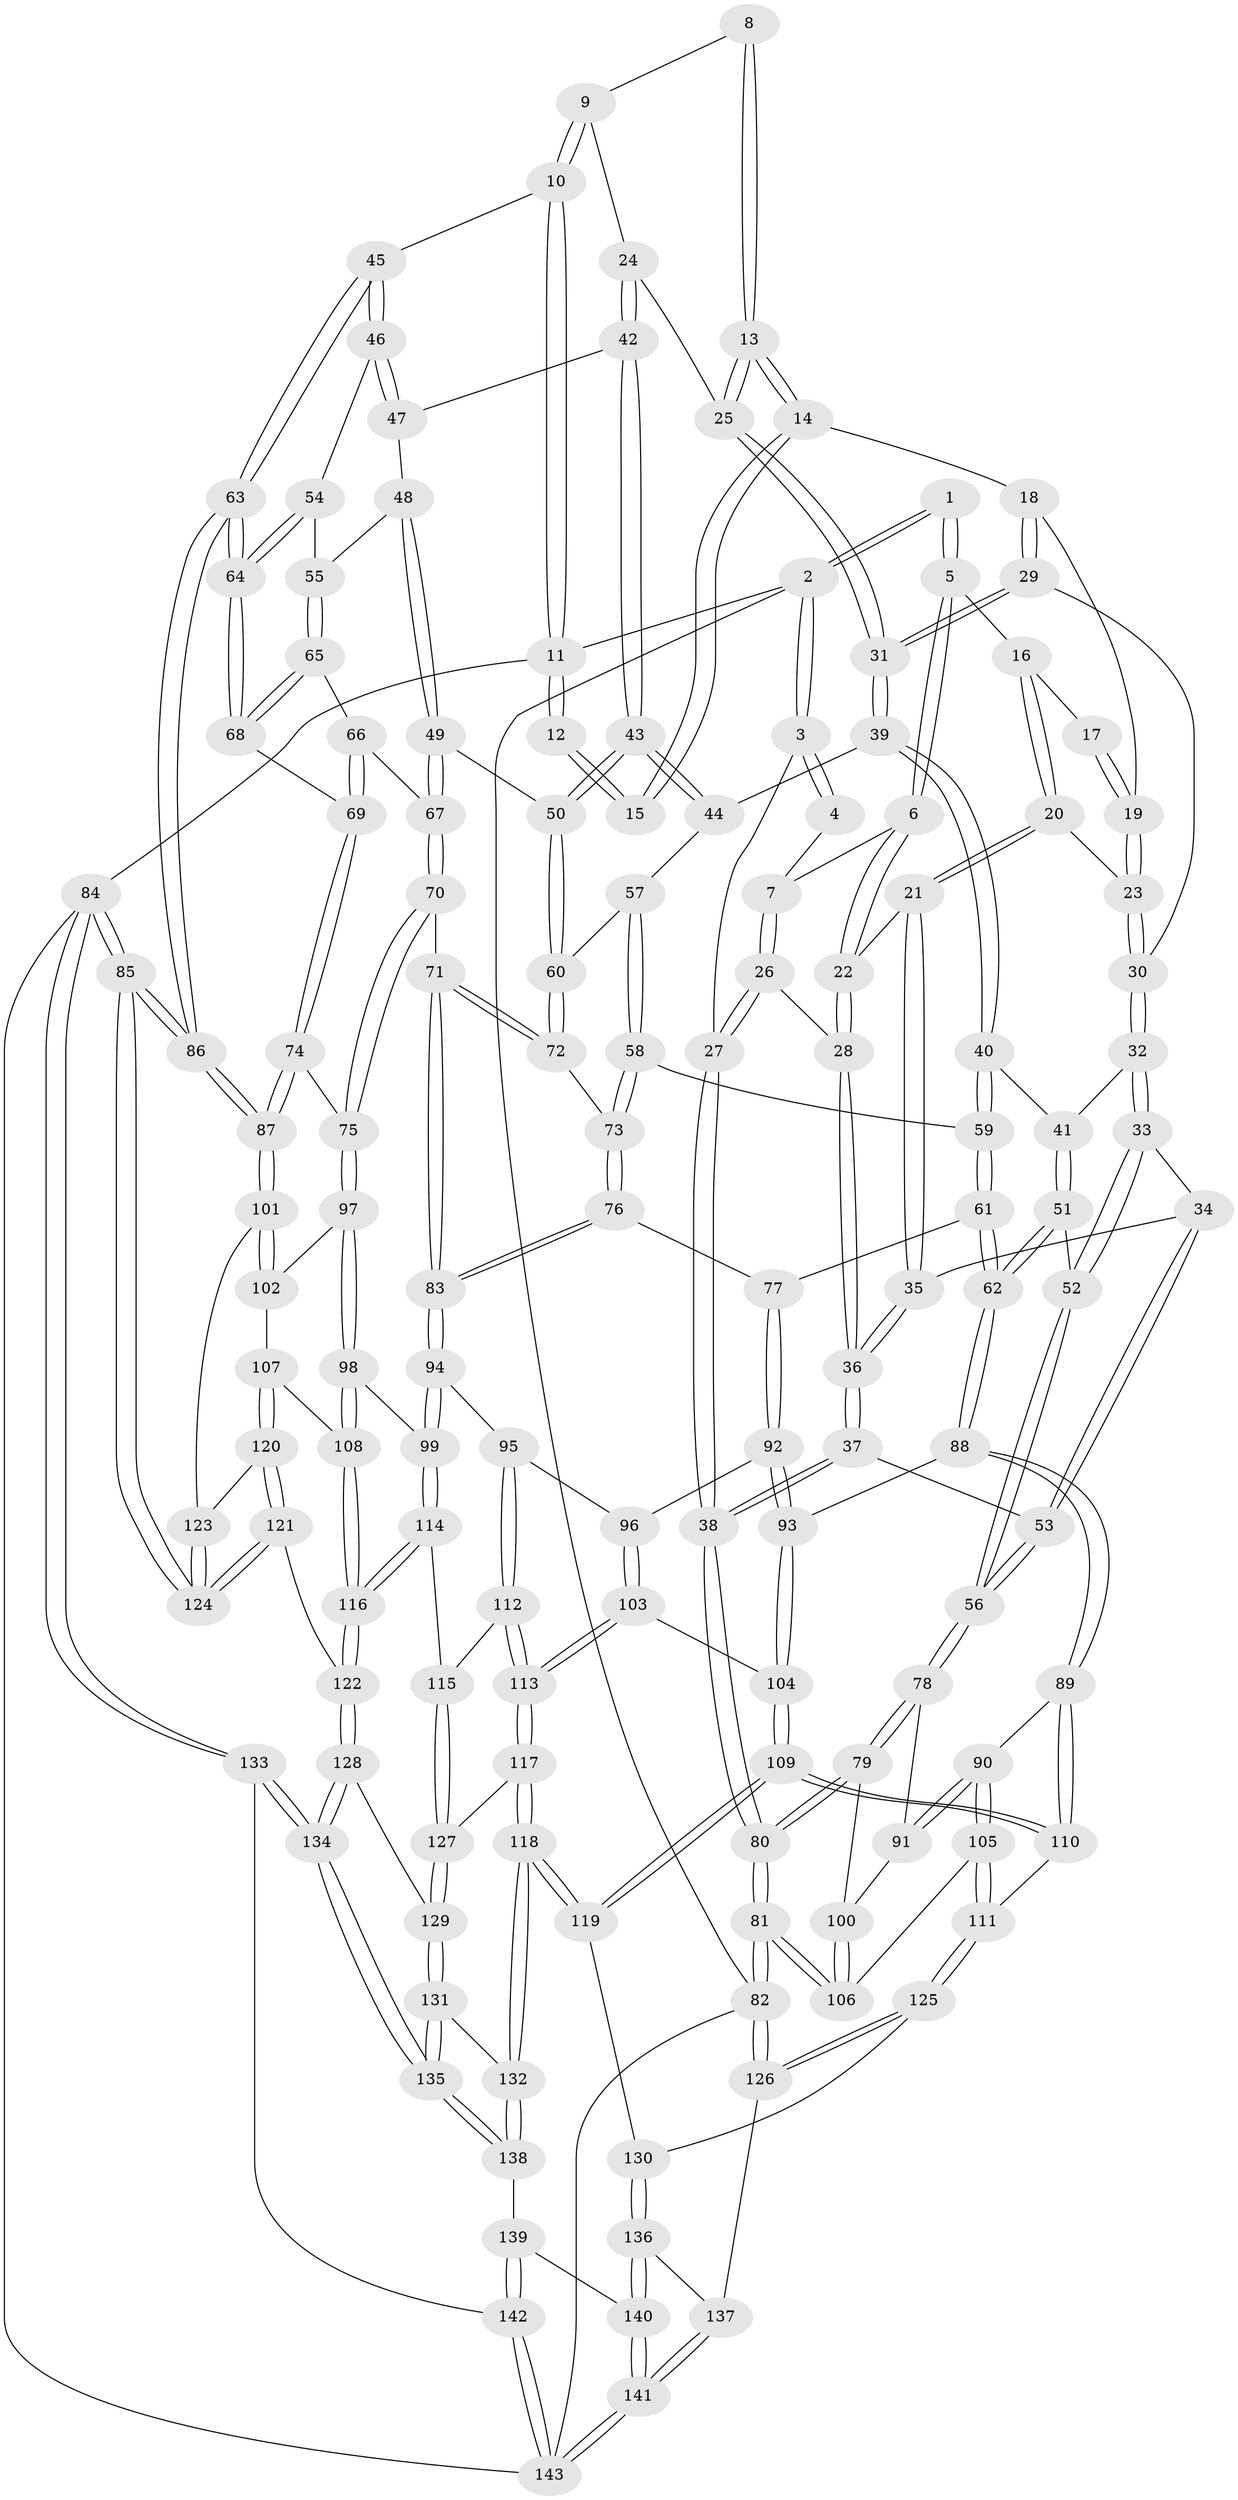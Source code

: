 // coarse degree distribution, {4: 0.42, 6: 0.12, 2: 0.01, 3: 0.08, 5: 0.35, 7: 0.01, 8: 0.01}
// Generated by graph-tools (version 1.1) at 2025/52/02/27/25 19:52:36]
// undirected, 143 vertices, 354 edges
graph export_dot {
graph [start="1"]
  node [color=gray90,style=filled];
  1 [pos="+0.2626491676498485+0"];
  2 [pos="+0+0"];
  3 [pos="+0+0"];
  4 [pos="+0.05565098263066315+0.05829575401767017"];
  5 [pos="+0.2928502907937113+0"];
  6 [pos="+0.14177764795270587+0.08611338656980753"];
  7 [pos="+0.09857491125754105+0.10136135075755462"];
  8 [pos="+0.829333627444085+0.05849031553678648"];
  9 [pos="+0.8698789134655064+0.07480283341678275"];
  10 [pos="+1+0"];
  11 [pos="+1+0"];
  12 [pos="+0.6877945801779651+0"];
  13 [pos="+0.695074996964424+0.09364375245406029"];
  14 [pos="+0.6220265198895046+0"];
  15 [pos="+0.5997134438328866+0"];
  16 [pos="+0.3273719107135452+0"];
  17 [pos="+0.5017570579920163+0"];
  18 [pos="+0.5410063364804331+0.10945660492466444"];
  19 [pos="+0.48062333833294224+0.11812227596702782"];
  20 [pos="+0.34798105334792356+0.12694158382137535"];
  21 [pos="+0.26192795881319925+0.18867921679317673"];
  22 [pos="+0.19688007582068348+0.173763788256189"];
  23 [pos="+0.3739941810535444+0.14901783202642263"];
  24 [pos="+0.7684895125696867+0.19546239825627454"];
  25 [pos="+0.7071755591947763+0.1511538763807231"];
  26 [pos="+0.04087171184168692+0.17080203640544067"];
  27 [pos="+0+0.20892222289417872"];
  28 [pos="+0.11896006425450348+0.22334549935524342"];
  29 [pos="+0.5471309031786032+0.18109406276153653"];
  30 [pos="+0.4057798879832965+0.194901293321134"];
  31 [pos="+0.5963625228264026+0.23132529506551328"];
  32 [pos="+0.418902202260908+0.25661539319871063"];
  33 [pos="+0.3409957908608608+0.3284996448830681"];
  34 [pos="+0.2887027167575356+0.3073629569416816"];
  35 [pos="+0.2584842688849617+0.2202099308243092"];
  36 [pos="+0.12649640986245747+0.34619771390478904"];
  37 [pos="+0.12370945289037838+0.35704832011117366"];
  38 [pos="+0+0.37806865073895735"];
  39 [pos="+0.5836687875285871+0.2888805999332276"];
  40 [pos="+0.5682100176566247+0.30800623400416727"];
  41 [pos="+0.45779344331375144+0.287873769401236"];
  42 [pos="+0.791724652865383+0.22873856080434163"];
  43 [pos="+0.7532351927214668+0.31952600749721105"];
  44 [pos="+0.730815458096533+0.322482239943296"];
  45 [pos="+1+0.1249937256692163"];
  46 [pos="+1+0.22526752072745204"];
  47 [pos="+0.8989849158796553+0.2407637513439419"];
  48 [pos="+0.8634446662269349+0.3471797296365157"];
  49 [pos="+0.8034211077328922+0.38634222255640227"];
  50 [pos="+0.7703674687127299+0.360552464339001"];
  51 [pos="+0.42028748662095505+0.44823153575438995"];
  52 [pos="+0.35486748495532294+0.40475019469126894"];
  53 [pos="+0.1725003550662963+0.4004073546205968"];
  54 [pos="+0.92024533102991+0.38276916631197183"];
  55 [pos="+0.9117541812550853+0.38816532755159144"];
  56 [pos="+0.19874528124903024+0.4549284951677732"];
  57 [pos="+0.6748377256369518+0.37897119026481346"];
  58 [pos="+0.6082876478021444+0.4251870748569983"];
  59 [pos="+0.5731308497098182+0.4106466489888127"];
  60 [pos="+0.7275402764309203+0.41635183727445"];
  61 [pos="+0.5180193721589138+0.4537378298324425"];
  62 [pos="+0.44437650144261076+0.4821527777646305"];
  63 [pos="+1+0.5624871094995416"];
  64 [pos="+1+0.46899899150205904"];
  65 [pos="+0.910427636402924+0.3900073108685285"];
  66 [pos="+0.863559325612427+0.4075128052259775"];
  67 [pos="+0.8065752940496582+0.3918477718618336"];
  68 [pos="+0.914927309671188+0.4327762565297928"];
  69 [pos="+0.8828129674171618+0.4855976913023535"];
  70 [pos="+0.8028982812063161+0.5104618953371349"];
  71 [pos="+0.7626722766191538+0.5060402570693671"];
  72 [pos="+0.7227716549942214+0.42466719637826394"];
  73 [pos="+0.6337593334097349+0.4466972660075622"];
  74 [pos="+0.8771297636767458+0.5161439892317418"];
  75 [pos="+0.8209006046464522+0.524718529853486"];
  76 [pos="+0.6623517957367394+0.5071525241905308"];
  77 [pos="+0.5800010558477731+0.5405851846185267"];
  78 [pos="+0.19858213026732405+0.46160984474900724"];
  79 [pos="+0+0.5295272283177541"];
  80 [pos="+0+0.5302268423552471"];
  81 [pos="+0+0.6502962659953061"];
  82 [pos="+0+0.8599213196445765"];
  83 [pos="+0.683080991159024+0.5307851280731135"];
  84 [pos="+1+1"];
  85 [pos="+1+1"];
  86 [pos="+1+0.6105798910130213"];
  87 [pos="+1+0.6032443668686723"];
  88 [pos="+0.43254212276602555+0.5193238840332352"];
  89 [pos="+0.2994915419749245+0.5714249315814951"];
  90 [pos="+0.2940160318915436+0.56814259871701"];
  91 [pos="+0.202680108976378+0.48218559289656987"];
  92 [pos="+0.5799837347885334+0.5568163056253961"];
  93 [pos="+0.45927651237289513+0.5756685441163282"];
  94 [pos="+0.671960336290578+0.5891901028491288"];
  95 [pos="+0.6258896611626783+0.6103338804544048"];
  96 [pos="+0.5907602966129257+0.5795216265021741"];
  97 [pos="+0.8119088098492705+0.5734214031918644"];
  98 [pos="+0.7167870243690728+0.6168555643239768"];
  99 [pos="+0.7010589821557032+0.6156482806663827"];
  100 [pos="+0.14216828654344227+0.5668173262828112"];
  101 [pos="+0.9303223434850563+0.6469704831266933"];
  102 [pos="+0.8179488263359276+0.5974620453649645"];
  103 [pos="+0.4750905983544765+0.6123632128515946"];
  104 [pos="+0.4680044154895215+0.6040078382410853"];
  105 [pos="+0.14301195617093343+0.6612532681351937"];
  106 [pos="+0.1344779476479353+0.6517937278961246"];
  107 [pos="+0.8087134189800744+0.6517393442762447"];
  108 [pos="+0.7646654597343374+0.6533970463321528"];
  109 [pos="+0.33372601419512626+0.7109925968013568"];
  110 [pos="+0.3033580047701985+0.652507333053998"];
  111 [pos="+0.15585893058208+0.6854204161059622"];
  112 [pos="+0.5913541213995674+0.6687603873277485"];
  113 [pos="+0.5218830162533046+0.691574141315245"];
  114 [pos="+0.6997752776279502+0.6979364247762335"];
  115 [pos="+0.6468870673189436+0.7099136753657049"];
  116 [pos="+0.7288000096155504+0.7178153858320627"];
  117 [pos="+0.5198452910802552+0.6982749380256212"];
  118 [pos="+0.45234140975872156+0.8304701080276229"];
  119 [pos="+0.338887528996079+0.7654565671353775"];
  120 [pos="+0.8189970626336366+0.6726168889052985"];
  121 [pos="+0.811909586605199+0.7838089123446006"];
  122 [pos="+0.775697731339114+0.7831126871281034"];
  123 [pos="+0.9239082620240033+0.6509648477422371"];
  124 [pos="+0.8210984069303798+0.7885258183667891"];
  125 [pos="+0.15829378711030134+0.7168285784888414"];
  126 [pos="+0+0.8573960078463866"];
  127 [pos="+0.64072966876327+0.7840302340156619"];
  128 [pos="+0.7193213845602473+0.8174135459218922"];
  129 [pos="+0.6463962802939186+0.8092529084632124"];
  130 [pos="+0.22624077250563215+0.8113606632942737"];
  131 [pos="+0.6112804951909991+0.8340920105368224"];
  132 [pos="+0.4583767163146881+0.8449835079524199"];
  133 [pos="+0.782989840800345+1"];
  134 [pos="+0.7082336503541963+1"];
  135 [pos="+0.6814010693871053+1"];
  136 [pos="+0.22472525029306717+0.814535836453408"];
  137 [pos="+0.10749424158148077+0.8939555770670358"];
  138 [pos="+0.45662584944171175+0.8664120938296812"];
  139 [pos="+0.45109068282192477+0.8778745872540704"];
  140 [pos="+0.27495698871335755+0.9366162484602066"];
  141 [pos="+0.22777494064981843+1"];
  142 [pos="+0.3990211026446229+1"];
  143 [pos="+0.25240135041101336+1"];
  1 -- 2;
  1 -- 2;
  1 -- 5;
  1 -- 5;
  2 -- 3;
  2 -- 3;
  2 -- 11;
  2 -- 82;
  3 -- 4;
  3 -- 4;
  3 -- 27;
  4 -- 7;
  5 -- 6;
  5 -- 6;
  5 -- 16;
  6 -- 7;
  6 -- 22;
  6 -- 22;
  7 -- 26;
  7 -- 26;
  8 -- 9;
  8 -- 13;
  8 -- 13;
  9 -- 10;
  9 -- 10;
  9 -- 24;
  10 -- 11;
  10 -- 11;
  10 -- 45;
  11 -- 12;
  11 -- 12;
  11 -- 84;
  12 -- 15;
  12 -- 15;
  13 -- 14;
  13 -- 14;
  13 -- 25;
  13 -- 25;
  14 -- 15;
  14 -- 15;
  14 -- 18;
  16 -- 17;
  16 -- 20;
  16 -- 20;
  17 -- 19;
  17 -- 19;
  18 -- 19;
  18 -- 29;
  18 -- 29;
  19 -- 23;
  19 -- 23;
  20 -- 21;
  20 -- 21;
  20 -- 23;
  21 -- 22;
  21 -- 35;
  21 -- 35;
  22 -- 28;
  22 -- 28;
  23 -- 30;
  23 -- 30;
  24 -- 25;
  24 -- 42;
  24 -- 42;
  25 -- 31;
  25 -- 31;
  26 -- 27;
  26 -- 27;
  26 -- 28;
  27 -- 38;
  27 -- 38;
  28 -- 36;
  28 -- 36;
  29 -- 30;
  29 -- 31;
  29 -- 31;
  30 -- 32;
  30 -- 32;
  31 -- 39;
  31 -- 39;
  32 -- 33;
  32 -- 33;
  32 -- 41;
  33 -- 34;
  33 -- 52;
  33 -- 52;
  34 -- 35;
  34 -- 53;
  34 -- 53;
  35 -- 36;
  35 -- 36;
  36 -- 37;
  36 -- 37;
  37 -- 38;
  37 -- 38;
  37 -- 53;
  38 -- 80;
  38 -- 80;
  39 -- 40;
  39 -- 40;
  39 -- 44;
  40 -- 41;
  40 -- 59;
  40 -- 59;
  41 -- 51;
  41 -- 51;
  42 -- 43;
  42 -- 43;
  42 -- 47;
  43 -- 44;
  43 -- 44;
  43 -- 50;
  43 -- 50;
  44 -- 57;
  45 -- 46;
  45 -- 46;
  45 -- 63;
  45 -- 63;
  46 -- 47;
  46 -- 47;
  46 -- 54;
  47 -- 48;
  48 -- 49;
  48 -- 49;
  48 -- 55;
  49 -- 50;
  49 -- 67;
  49 -- 67;
  50 -- 60;
  50 -- 60;
  51 -- 52;
  51 -- 62;
  51 -- 62;
  52 -- 56;
  52 -- 56;
  53 -- 56;
  53 -- 56;
  54 -- 55;
  54 -- 64;
  54 -- 64;
  55 -- 65;
  55 -- 65;
  56 -- 78;
  56 -- 78;
  57 -- 58;
  57 -- 58;
  57 -- 60;
  58 -- 59;
  58 -- 73;
  58 -- 73;
  59 -- 61;
  59 -- 61;
  60 -- 72;
  60 -- 72;
  61 -- 62;
  61 -- 62;
  61 -- 77;
  62 -- 88;
  62 -- 88;
  63 -- 64;
  63 -- 64;
  63 -- 86;
  63 -- 86;
  64 -- 68;
  64 -- 68;
  65 -- 66;
  65 -- 68;
  65 -- 68;
  66 -- 67;
  66 -- 69;
  66 -- 69;
  67 -- 70;
  67 -- 70;
  68 -- 69;
  69 -- 74;
  69 -- 74;
  70 -- 71;
  70 -- 75;
  70 -- 75;
  71 -- 72;
  71 -- 72;
  71 -- 83;
  71 -- 83;
  72 -- 73;
  73 -- 76;
  73 -- 76;
  74 -- 75;
  74 -- 87;
  74 -- 87;
  75 -- 97;
  75 -- 97;
  76 -- 77;
  76 -- 83;
  76 -- 83;
  77 -- 92;
  77 -- 92;
  78 -- 79;
  78 -- 79;
  78 -- 91;
  79 -- 80;
  79 -- 80;
  79 -- 100;
  80 -- 81;
  80 -- 81;
  81 -- 82;
  81 -- 82;
  81 -- 106;
  81 -- 106;
  82 -- 126;
  82 -- 126;
  82 -- 143;
  83 -- 94;
  83 -- 94;
  84 -- 85;
  84 -- 85;
  84 -- 133;
  84 -- 133;
  84 -- 143;
  85 -- 86;
  85 -- 86;
  85 -- 124;
  85 -- 124;
  86 -- 87;
  86 -- 87;
  87 -- 101;
  87 -- 101;
  88 -- 89;
  88 -- 89;
  88 -- 93;
  89 -- 90;
  89 -- 110;
  89 -- 110;
  90 -- 91;
  90 -- 91;
  90 -- 105;
  90 -- 105;
  91 -- 100;
  92 -- 93;
  92 -- 93;
  92 -- 96;
  93 -- 104;
  93 -- 104;
  94 -- 95;
  94 -- 99;
  94 -- 99;
  95 -- 96;
  95 -- 112;
  95 -- 112;
  96 -- 103;
  96 -- 103;
  97 -- 98;
  97 -- 98;
  97 -- 102;
  98 -- 99;
  98 -- 108;
  98 -- 108;
  99 -- 114;
  99 -- 114;
  100 -- 106;
  100 -- 106;
  101 -- 102;
  101 -- 102;
  101 -- 123;
  102 -- 107;
  103 -- 104;
  103 -- 113;
  103 -- 113;
  104 -- 109;
  104 -- 109;
  105 -- 106;
  105 -- 111;
  105 -- 111;
  107 -- 108;
  107 -- 120;
  107 -- 120;
  108 -- 116;
  108 -- 116;
  109 -- 110;
  109 -- 110;
  109 -- 119;
  109 -- 119;
  110 -- 111;
  111 -- 125;
  111 -- 125;
  112 -- 113;
  112 -- 113;
  112 -- 115;
  113 -- 117;
  113 -- 117;
  114 -- 115;
  114 -- 116;
  114 -- 116;
  115 -- 127;
  115 -- 127;
  116 -- 122;
  116 -- 122;
  117 -- 118;
  117 -- 118;
  117 -- 127;
  118 -- 119;
  118 -- 119;
  118 -- 132;
  118 -- 132;
  119 -- 130;
  120 -- 121;
  120 -- 121;
  120 -- 123;
  121 -- 122;
  121 -- 124;
  121 -- 124;
  122 -- 128;
  122 -- 128;
  123 -- 124;
  123 -- 124;
  125 -- 126;
  125 -- 126;
  125 -- 130;
  126 -- 137;
  127 -- 129;
  127 -- 129;
  128 -- 129;
  128 -- 134;
  128 -- 134;
  129 -- 131;
  129 -- 131;
  130 -- 136;
  130 -- 136;
  131 -- 132;
  131 -- 135;
  131 -- 135;
  132 -- 138;
  132 -- 138;
  133 -- 134;
  133 -- 134;
  133 -- 142;
  134 -- 135;
  134 -- 135;
  135 -- 138;
  135 -- 138;
  136 -- 137;
  136 -- 140;
  136 -- 140;
  137 -- 141;
  137 -- 141;
  138 -- 139;
  139 -- 140;
  139 -- 142;
  139 -- 142;
  140 -- 141;
  140 -- 141;
  141 -- 143;
  141 -- 143;
  142 -- 143;
  142 -- 143;
}
